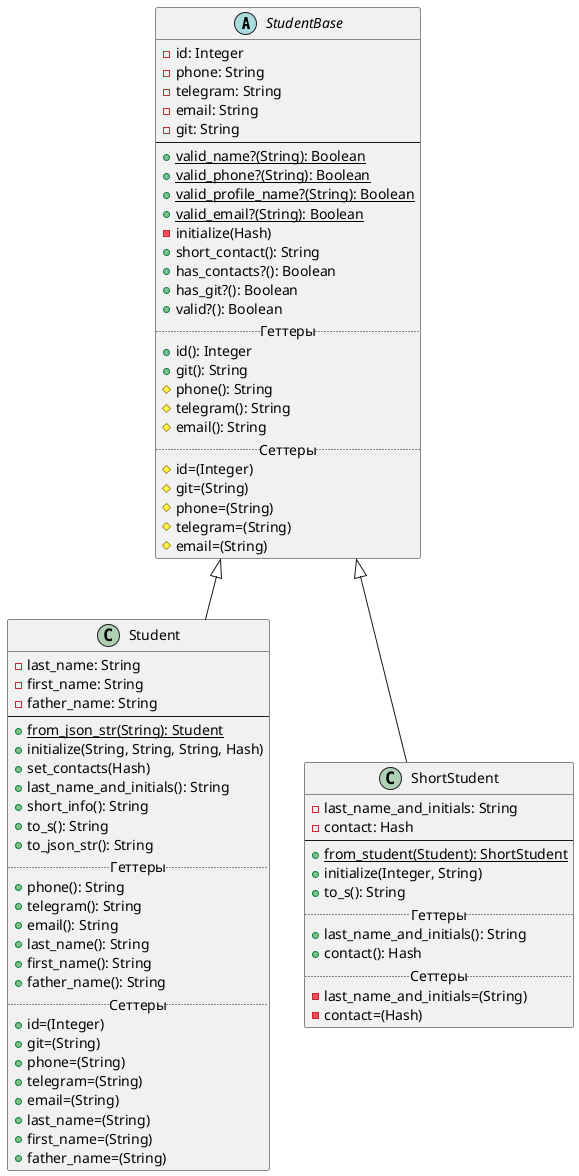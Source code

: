@startuml
'https://plantuml.com/class-diagram

abstract class StudentBase {
    -id: Integer
    -phone: String
    -telegram: String
    -email: String
    -git: String
    --
    +{static}valid_name?(String): Boolean
    +{static}valid_phone?(String): Boolean
    +{static}valid_profile_name?(String): Boolean
    +{static}valid_email?(String): Boolean
    -initialize(Hash)
    +short_contact(): String
    +has_contacts?(): Boolean
    +has_git?(): Boolean
    +valid?(): Boolean
    .. Геттеры ..
    +id(): Integer
    +git(): String
    #phone(): String
    #telegram(): String
    #email(): String
    .. Сеттеры ..
    #id=(Integer)
    #git=(String)
    #phone=(String)
    #telegram=(String)
    #email=(String)
}

class Student extends StudentBase {
    -last_name: String
    -first_name: String
    -father_name: String
    --
    +{static}from_json_str(String): Student
    +initialize(String, String, String, Hash)
    +set_contacts(Hash)
    +last_name_and_initials(): String
    +short_info(): String
    +to_s(): String
    +to_json_str(): String
    .. Геттеры ..
    +phone(): String
    +telegram(): String
    +email(): String
    +last_name(): String
    +first_name(): String
    +father_name(): String
    .. Сеттеры ..
    +id=(Integer)
    +git=(String)
    +phone=(String)
    +telegram=(String)
    +email=(String)
    +last_name=(String)
    +first_name=(String)
    +father_name=(String)
}

class ShortStudent extends StudentBase {
    -last_name_and_initials: String
    -contact: Hash
    --
    +{static}from_student(Student): ShortStudent
    +initialize(Integer, String)
    +to_s(): String
    .. Геттеры ..
    +last_name_and_initials(): String
    +contact(): Hash
    .. Сеттеры ..
    -last_name_and_initials=(String)
    -contact=(Hash)
}

@enduml
